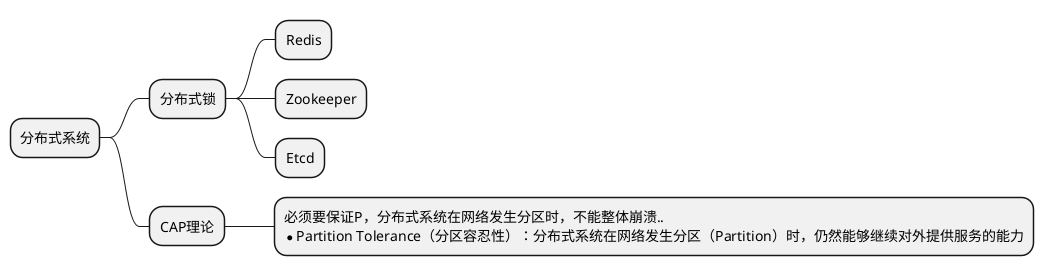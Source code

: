 @startmindmap
'https://plantuml.com/mindmap-diagram

* 分布式系统
** 分布式锁
*** Redis
*** Zookeeper
*** Etcd

** CAP理论
***:必须要保证P，分布式系统在网络发生分区时，不能整体崩溃..
* Partition Tolerance（分区容忍性）：分布式系统在网络发生分区（Partition）时，仍然能够继续对外提供服务的能力;

@endmindmap

